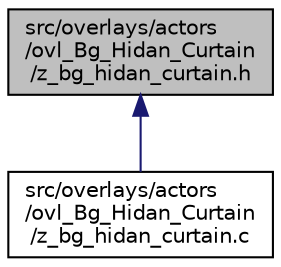digraph "src/overlays/actors/ovl_Bg_Hidan_Curtain/z_bg_hidan_curtain.h"
{
 // LATEX_PDF_SIZE
  edge [fontname="Helvetica",fontsize="10",labelfontname="Helvetica",labelfontsize="10"];
  node [fontname="Helvetica",fontsize="10",shape=record];
  Node1 [label="src/overlays/actors\l/ovl_Bg_Hidan_Curtain\l/z_bg_hidan_curtain.h",height=0.2,width=0.4,color="black", fillcolor="grey75", style="filled", fontcolor="black",tooltip=" "];
  Node1 -> Node2 [dir="back",color="midnightblue",fontsize="10",style="solid",fontname="Helvetica"];
  Node2 [label="src/overlays/actors\l/ovl_Bg_Hidan_Curtain\l/z_bg_hidan_curtain.c",height=0.2,width=0.4,color="black", fillcolor="white", style="filled",URL="$d4/d4f/z__bg__hidan__curtain_8c.html",tooltip=" "];
}
